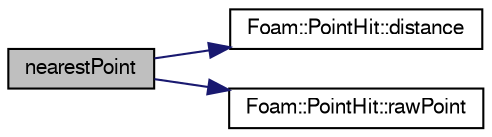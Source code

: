 digraph "nearestPoint"
{
  bgcolor="transparent";
  edge [fontname="FreeSans",fontsize="10",labelfontname="FreeSans",labelfontsize="10"];
  node [fontname="FreeSans",fontsize="10",shape=record];
  rankdir="LR";
  Node286 [label="nearestPoint",height=0.2,width=0.4,color="black", fillcolor="grey75", style="filled", fontcolor="black"];
  Node286 -> Node287 [color="midnightblue",fontsize="10",style="solid",fontname="FreeSans"];
  Node287 [label="Foam::PointHit::distance",height=0.2,width=0.4,color="black",URL="$a27558.html#a288a3ea8e3ee215a5e12afc1002ed4e6",tooltip="Return distance to hit. "];
  Node286 -> Node288 [color="midnightblue",fontsize="10",style="solid",fontname="FreeSans"];
  Node288 [label="Foam::PointHit::rawPoint",height=0.2,width=0.4,color="black",URL="$a27558.html#a479a270e3db1518fd61b8a756455786b",tooltip="Return point with no checking. "];
}

